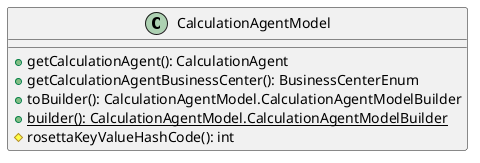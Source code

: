 @startuml

    class CalculationAgentModel [[CalculationAgentModel.html]] {
        +getCalculationAgent(): CalculationAgent
        +getCalculationAgentBusinessCenter(): BusinessCenterEnum
        +toBuilder(): CalculationAgentModel.CalculationAgentModelBuilder
        {static} +builder(): CalculationAgentModel.CalculationAgentModelBuilder
        #rosettaKeyValueHashCode(): int
    }

@enduml
